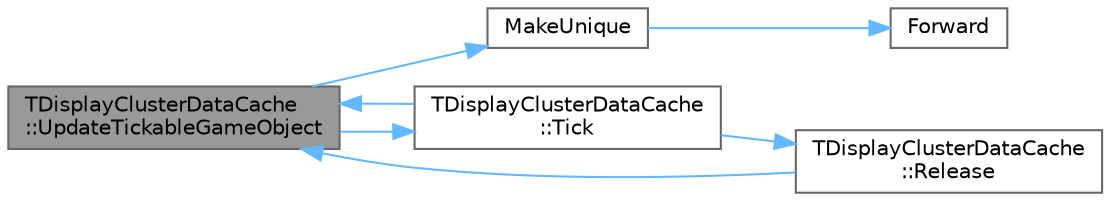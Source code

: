 digraph "TDisplayClusterDataCache::UpdateTickableGameObject"
{
 // INTERACTIVE_SVG=YES
 // LATEX_PDF_SIZE
  bgcolor="transparent";
  edge [fontname=Helvetica,fontsize=10,labelfontname=Helvetica,labelfontsize=10];
  node [fontname=Helvetica,fontsize=10,shape=box,height=0.2,width=0.4];
  rankdir="LR";
  Node1 [id="Node000001",label="TDisplayClusterDataCache\l::UpdateTickableGameObject",height=0.2,width=0.4,color="gray40", fillcolor="grey60", style="filled", fontcolor="black",tooltip="Create or remove tickable game object."];
  Node1 -> Node2 [id="edge1_Node000001_Node000002",color="steelblue1",style="solid",tooltip=" "];
  Node2 [id="Node000002",label="MakeUnique",height=0.2,width=0.4,color="grey40", fillcolor="white", style="filled",URL="$de/d1a/UniquePtr_8h.html#a9e3be2ab9b6efa8383f83df1c1a22239",tooltip="Allocates a new object of type T with the given arguments and returns it as a TUniquePtr."];
  Node2 -> Node3 [id="edge2_Node000002_Node000003",color="steelblue1",style="solid",tooltip=" "];
  Node3 [id="Node000003",label="Forward",height=0.2,width=0.4,color="grey40", fillcolor="white", style="filled",URL="$d4/d24/UnrealTemplate_8h.html#a68f280c1d561a8899a1e9e3ea8405d00",tooltip="Forward will cast a reference to an rvalue reference."];
  Node1 -> Node4 [id="edge3_Node000001_Node000004",color="steelblue1",style="solid",tooltip=" "];
  Node4 [id="Node000004",label="TDisplayClusterDataCache\l::Tick",height=0.2,width=0.4,color="grey40", fillcolor="white", style="filled",URL="$db/d56/classTDisplayClusterDataCache.html#af1dc91503fbb66e021689799da90605d",tooltip="When the number of DataRef references drops to 1, these items will be removed after a timeout."];
  Node4 -> Node5 [id="edge4_Node000004_Node000005",color="steelblue1",style="solid",tooltip=" "];
  Node5 [id="Node000005",label="TDisplayClusterDataCache\l::Release",height=0.2,width=0.4,color="grey40", fillcolor="white", style="filled",URL="$db/d56/classTDisplayClusterDataCache.html#a3162dee3e52d84819401e5ffc68adf55",tooltip="Release the cache."];
  Node5 -> Node1 [id="edge5_Node000005_Node000001",color="steelblue1",style="solid",tooltip=" "];
  Node4 -> Node1 [id="edge6_Node000004_Node000001",color="steelblue1",style="solid",tooltip=" "];
}
